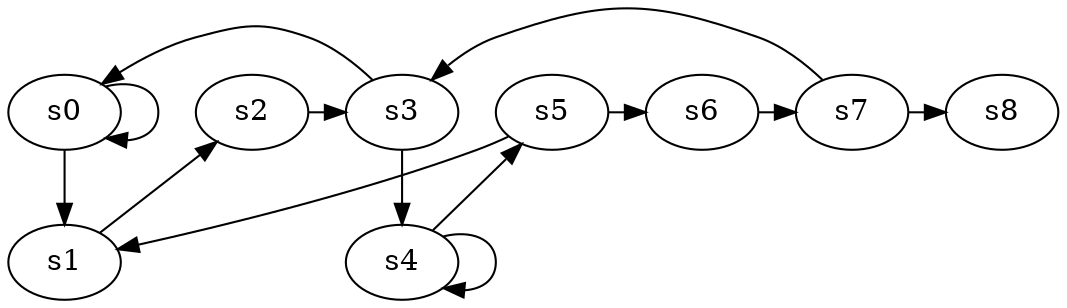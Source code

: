 digraph game_0049_chain_9 {
    s0 [name="s0", player=0];
    s1 [name="s1", player=1];
    s2 [name="s2", player=0];
    s3 [name="s3", player=1];
    s4 [name="s4", player=0];
    s5 [name="s5", player=1];
    s6 [name="s6", player=0];
    s7 [name="s7", player=1];
    s8 [name="s8", player=0];

    s0 -> s1;
    s1 -> s2 [constraint="time == 15"];
    s2 -> s3 [constraint="time % 3 == 1"];
    s3 -> s4;
    s4 -> s5 [constraint="time % 2 == 0"];
    s5 -> s6 [constraint="time == 15"];
    s6 -> s7 [constraint="time == 8 || time == 11 || time == 14 || time == 15"];
    s7 -> s8 [constraint="time == 2 || time == 3 || time == 4 || time == 5 || time == 14"];
    s0 -> s0 [constraint="time % 4 == 0"];
    s3 -> s0 [constraint="!(time % 3 == 0)"];
    s4 -> s4 [constraint="time % 2 == 0"];
    s5 -> s1 [constraint="!(time % 3 == 0)"];
    s7 -> s3 [constraint="!(time % 3 == 0)"];
}
